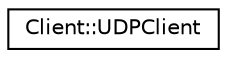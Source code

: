 digraph "Graphical Class Hierarchy"
{
 // LATEX_PDF_SIZE
  edge [fontname="Helvetica",fontsize="10",labelfontname="Helvetica",labelfontsize="10"];
  node [fontname="Helvetica",fontsize="10",shape=record];
  rankdir="LR";
  Node0 [label="Client::UDPClient",height=0.2,width=0.4,color="black", fillcolor="white", style="filled",URL="$classClient_1_1UDPClient.html",tooltip="Class for the network side of the client."];
}
